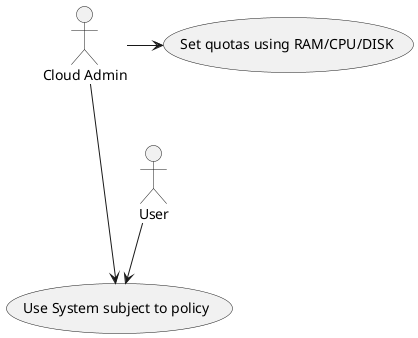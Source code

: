 @startuml usecase
:Cloud Admin: as Admin
(Set quotas using RAM/CPU/DISK) as (setpolicy)
(Use System subject to policy) as (Use System)

Admin -> (setpolicy)
User --> (Use System)
Admin ---> (Use System)
@enduml


@startuml elements
User "0..*" -- "1..*" Policy
Admin --o User
(User,Policy) . Quota
Instance "1..1" -- "0..*" InstanceType
Quota "1..1" -- "0..*" InstanceType
(Quota,InstanceType) . StatementAboutInstanceTypes
@enduml
